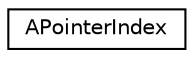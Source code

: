 digraph "Graphical Class Hierarchy"
{
 // LATEX_PDF_SIZE
  edge [fontname="Helvetica",fontsize="10",labelfontname="Helvetica",labelfontsize="10"];
  node [fontname="Helvetica",fontsize="10",shape=record];
  rankdir="LR";
  Node0 [label="APointerIndex",height=0.2,width=0.4,color="black", fillcolor="white", style="filled",URL="$classAPointerIndex.html",tooltip="Wrapper class that stores either mouse button index or finger index."];
}
